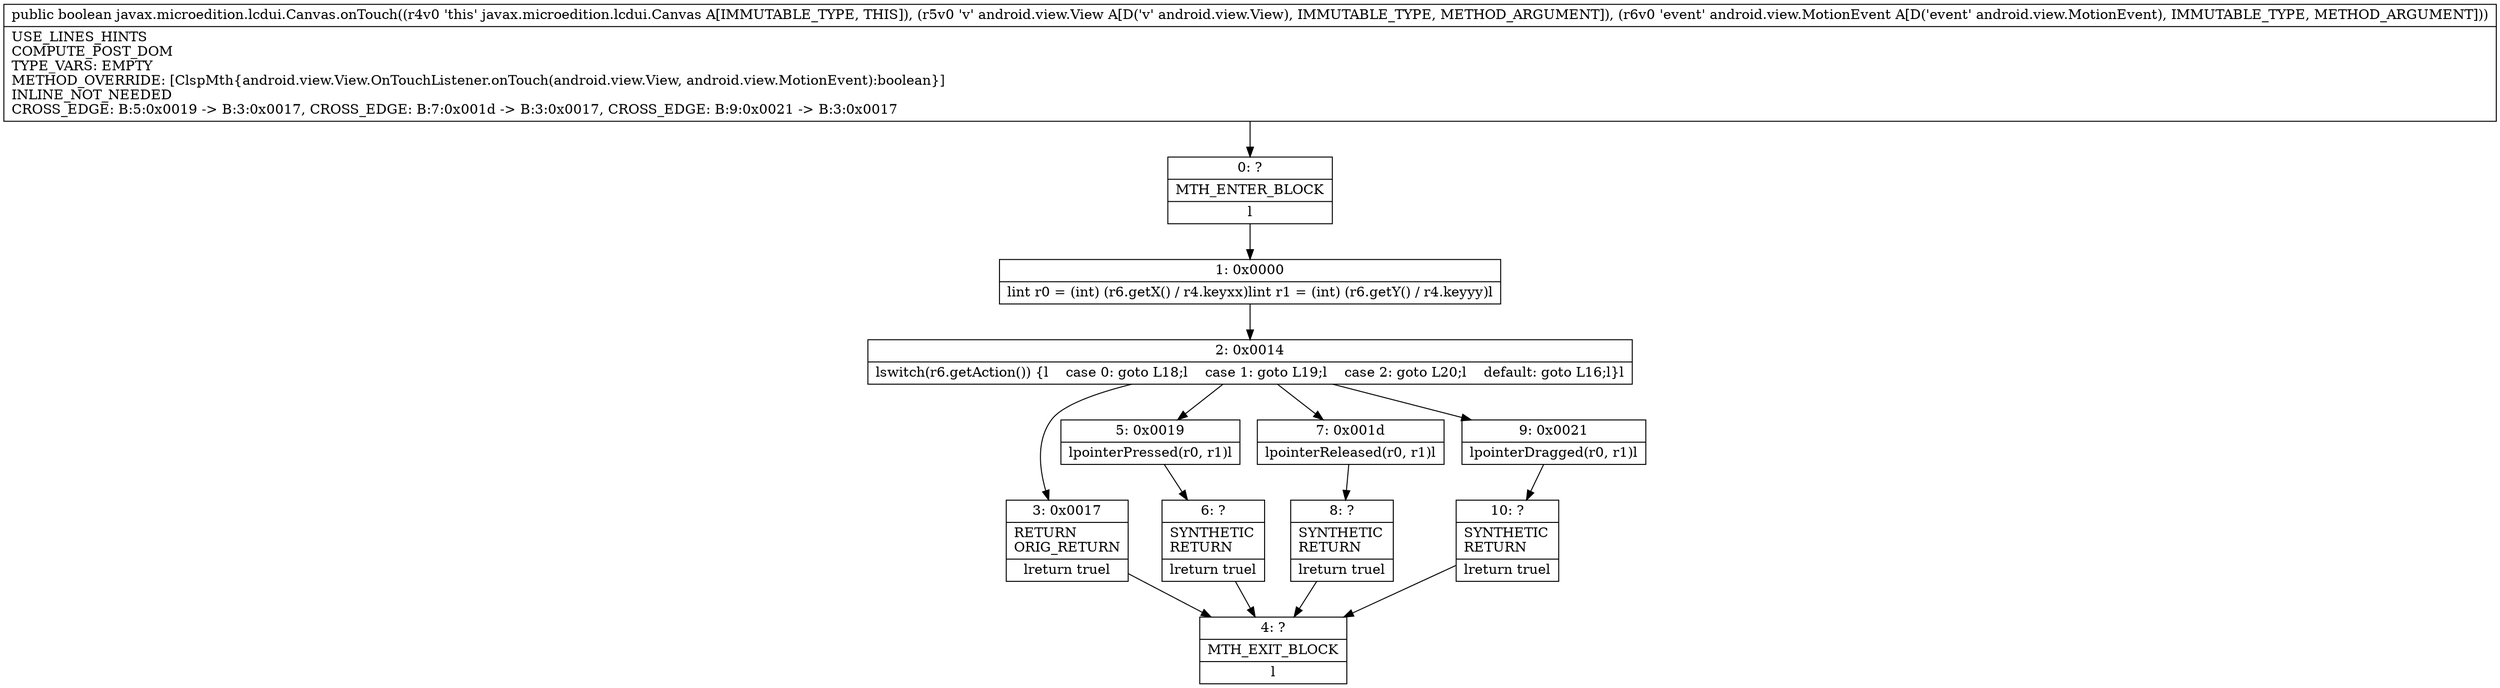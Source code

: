 digraph "CFG forjavax.microedition.lcdui.Canvas.onTouch(Landroid\/view\/View;Landroid\/view\/MotionEvent;)Z" {
Node_0 [shape=record,label="{0\:\ ?|MTH_ENTER_BLOCK\l|l}"];
Node_1 [shape=record,label="{1\:\ 0x0000|lint r0 = (int) (r6.getX() \/ r4.keyxx)lint r1 = (int) (r6.getY() \/ r4.keyyy)l}"];
Node_2 [shape=record,label="{2\:\ 0x0014|lswitch(r6.getAction()) \{l    case 0: goto L18;l    case 1: goto L19;l    case 2: goto L20;l    default: goto L16;l\}l}"];
Node_3 [shape=record,label="{3\:\ 0x0017|RETURN\lORIG_RETURN\l|lreturn truel}"];
Node_4 [shape=record,label="{4\:\ ?|MTH_EXIT_BLOCK\l|l}"];
Node_5 [shape=record,label="{5\:\ 0x0019|lpointerPressed(r0, r1)l}"];
Node_6 [shape=record,label="{6\:\ ?|SYNTHETIC\lRETURN\l|lreturn truel}"];
Node_7 [shape=record,label="{7\:\ 0x001d|lpointerReleased(r0, r1)l}"];
Node_8 [shape=record,label="{8\:\ ?|SYNTHETIC\lRETURN\l|lreturn truel}"];
Node_9 [shape=record,label="{9\:\ 0x0021|lpointerDragged(r0, r1)l}"];
Node_10 [shape=record,label="{10\:\ ?|SYNTHETIC\lRETURN\l|lreturn truel}"];
MethodNode[shape=record,label="{public boolean javax.microedition.lcdui.Canvas.onTouch((r4v0 'this' javax.microedition.lcdui.Canvas A[IMMUTABLE_TYPE, THIS]), (r5v0 'v' android.view.View A[D('v' android.view.View), IMMUTABLE_TYPE, METHOD_ARGUMENT]), (r6v0 'event' android.view.MotionEvent A[D('event' android.view.MotionEvent), IMMUTABLE_TYPE, METHOD_ARGUMENT]))  | USE_LINES_HINTS\lCOMPUTE_POST_DOM\lTYPE_VARS: EMPTY\lMETHOD_OVERRIDE: [ClspMth\{android.view.View.OnTouchListener.onTouch(android.view.View, android.view.MotionEvent):boolean\}]\lINLINE_NOT_NEEDED\lCROSS_EDGE: B:5:0x0019 \-\> B:3:0x0017, CROSS_EDGE: B:7:0x001d \-\> B:3:0x0017, CROSS_EDGE: B:9:0x0021 \-\> B:3:0x0017\l}"];
MethodNode -> Node_0;
Node_0 -> Node_1;
Node_1 -> Node_2;
Node_2 -> Node_3;
Node_2 -> Node_5;
Node_2 -> Node_7;
Node_2 -> Node_9;
Node_3 -> Node_4;
Node_5 -> Node_6;
Node_6 -> Node_4;
Node_7 -> Node_8;
Node_8 -> Node_4;
Node_9 -> Node_10;
Node_10 -> Node_4;
}

